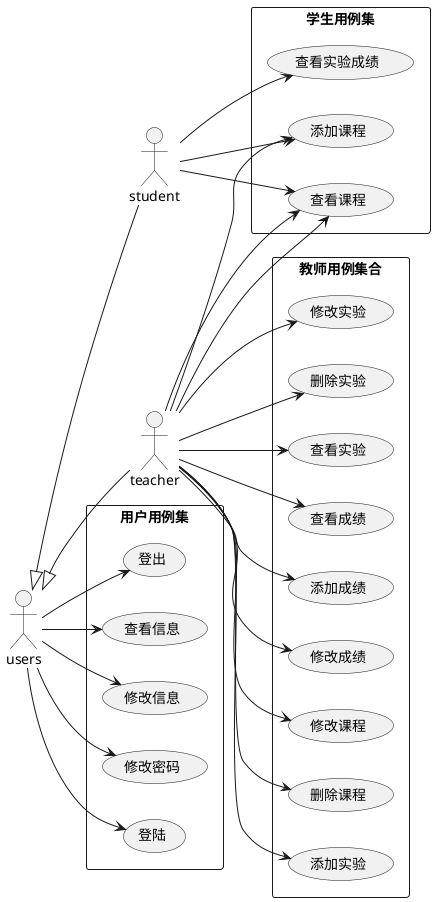 @startuml
left to right direction
:users:
users<|--:student:
users<|--:teacher:
rectangle 用户用例集{
    users-->(登陆)
    users-->(登出)
    users-->(查看信息)
    users-->(修改信息)
    users-->(修改密码)
}
rectangle 学生用例集{
    student-->(添加课程)
    student-->(查看课程)
    student-->(查看实验成绩)
}
rectangle 教师用例集合{
    teacher-->(添加课程)
    teacher-->(修改课程)
    teacher-->(删除课程)
    teacher-->(查看课程)
    teacher-->(查看课程)
    teacher-->(添加实验)
    teacher-->(修改实验)
    teacher-->(删除实验)
    teacher-->(查看实验)
    teacher-->(查看成绩)
    teacher-->(添加成绩)
    teacher-->(修改成绩)
}
@enduml